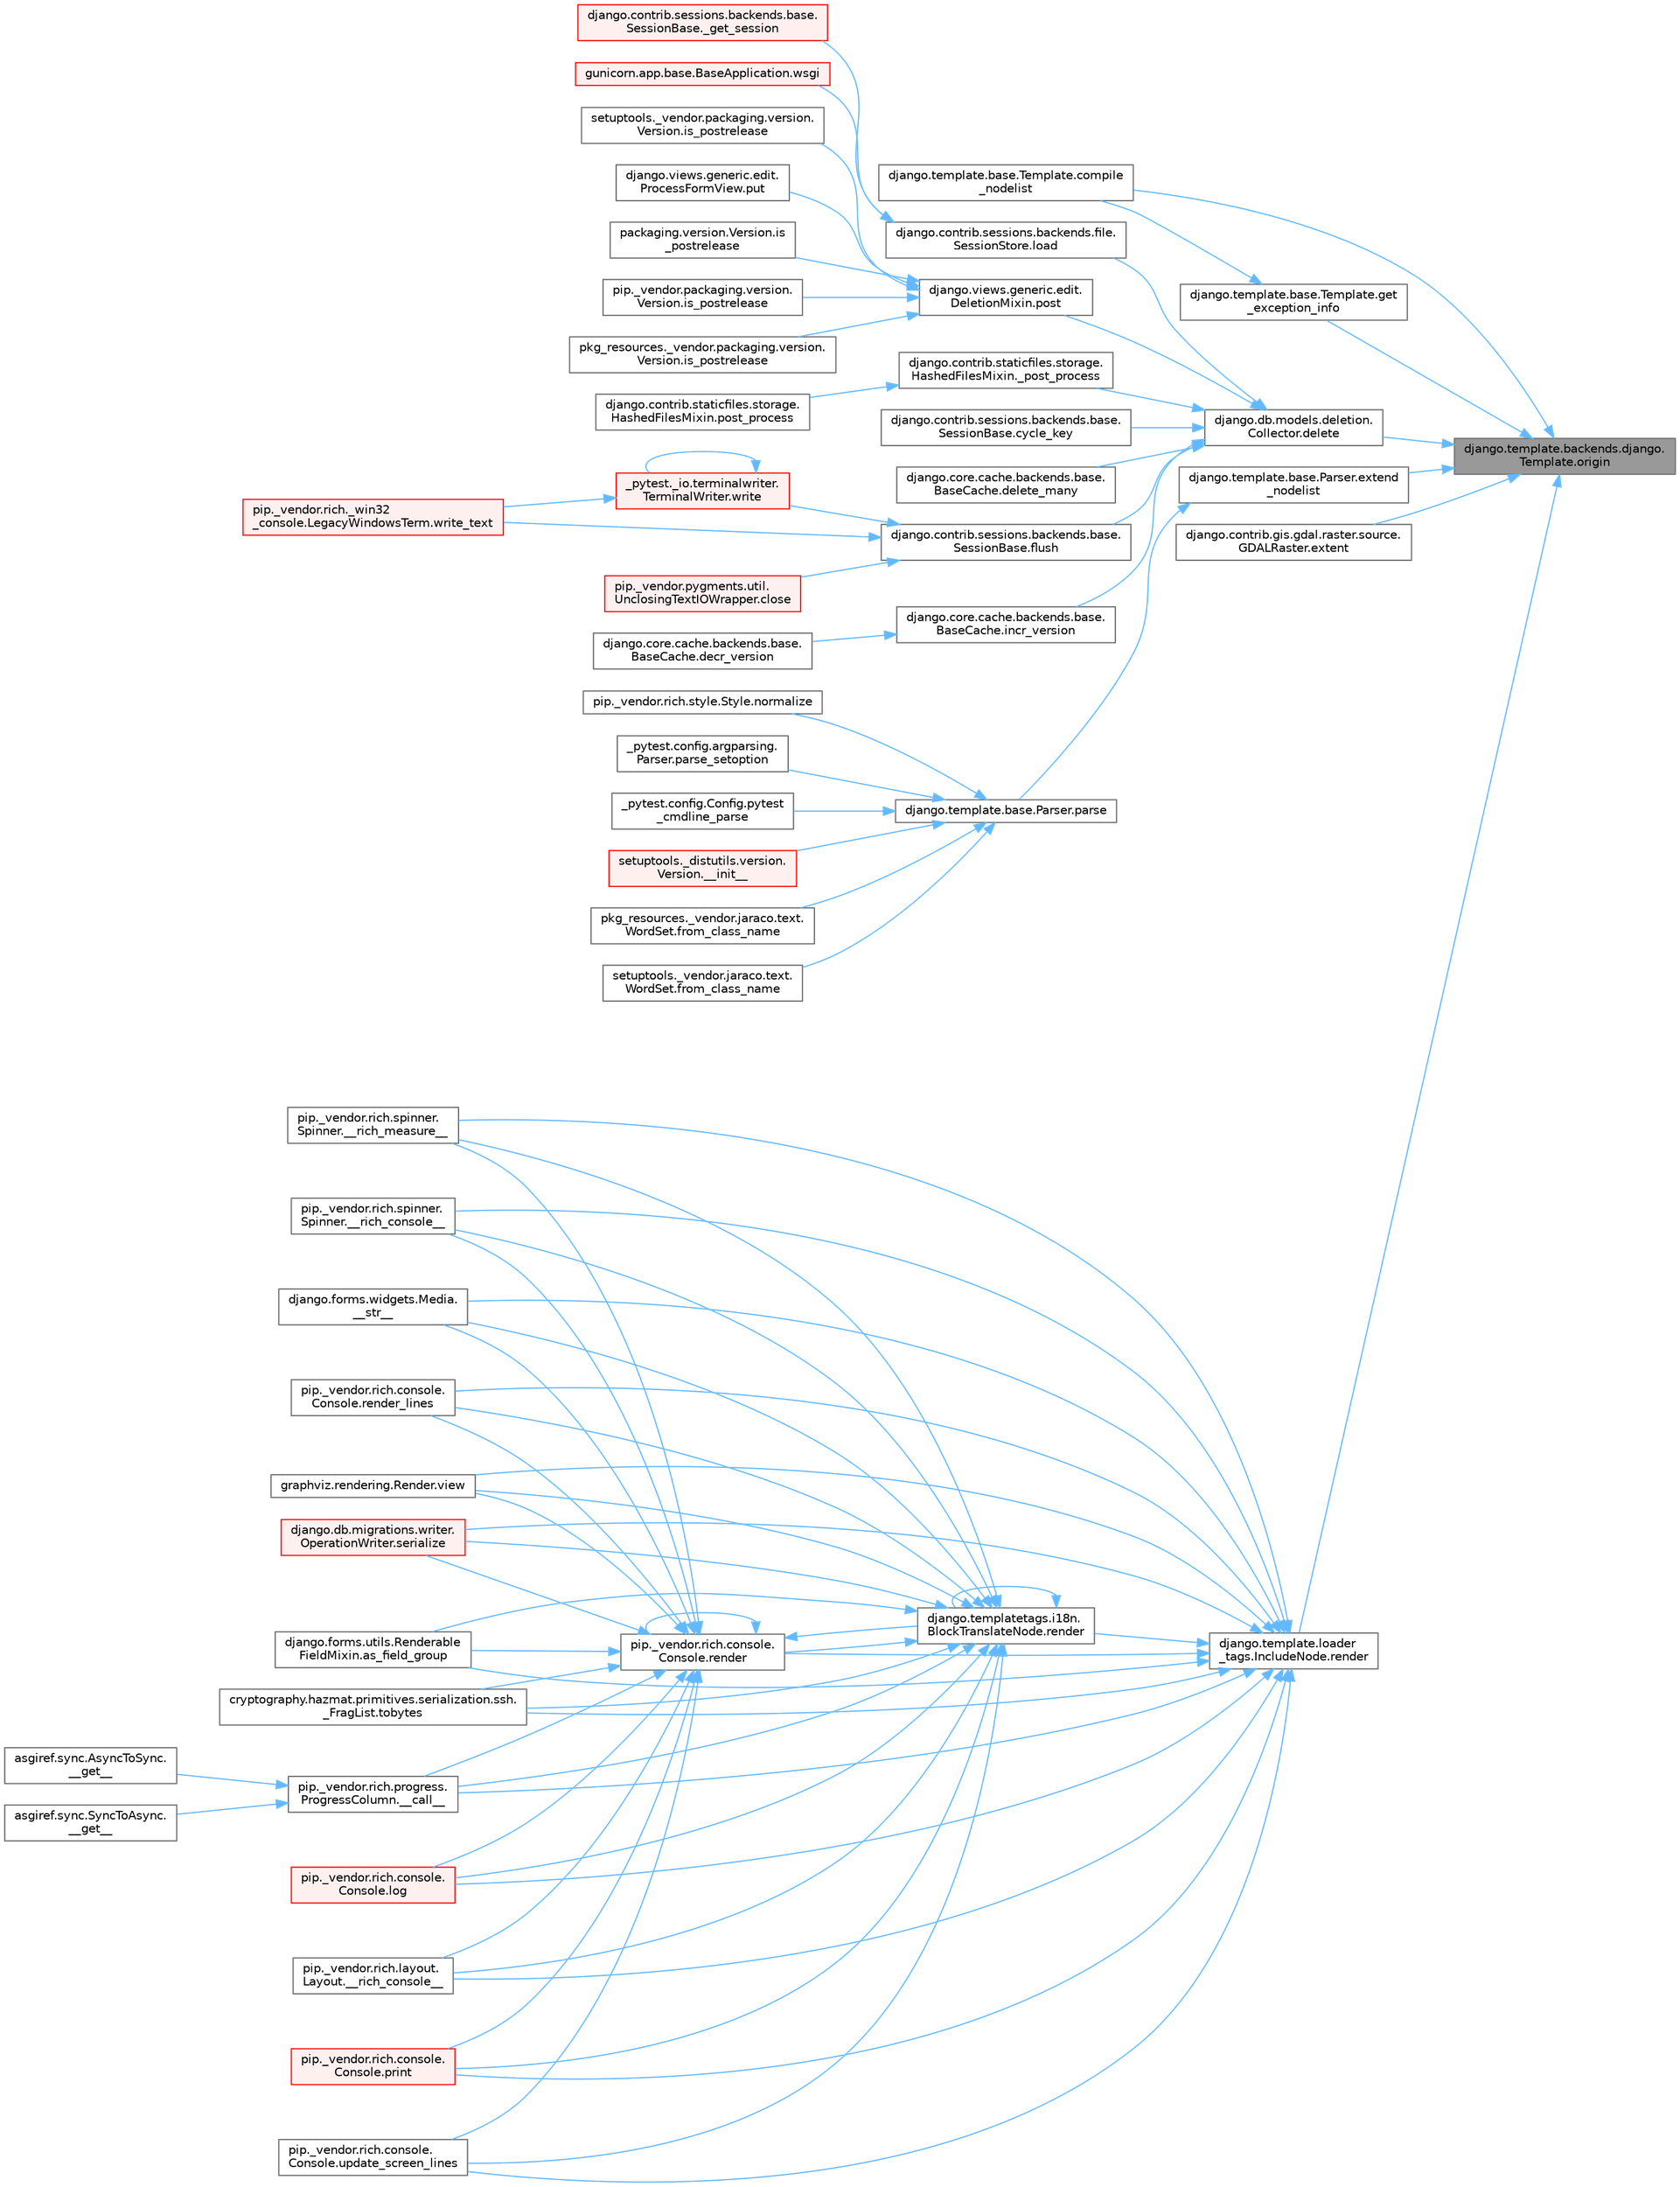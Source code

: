 digraph "django.template.backends.django.Template.origin"
{
 // LATEX_PDF_SIZE
  bgcolor="transparent";
  edge [fontname=Helvetica,fontsize=10,labelfontname=Helvetica,labelfontsize=10];
  node [fontname=Helvetica,fontsize=10,shape=box,height=0.2,width=0.4];
  rankdir="RL";
  Node1 [id="Node000001",label="django.template.backends.django.\lTemplate.origin",height=0.2,width=0.4,color="gray40", fillcolor="grey60", style="filled", fontcolor="black",tooltip=" "];
  Node1 -> Node2 [id="edge1_Node000001_Node000002",dir="back",color="steelblue1",style="solid",tooltip=" "];
  Node2 [id="Node000002",label="django.template.base.Template.compile\l_nodelist",height=0.2,width=0.4,color="grey40", fillcolor="white", style="filled",URL="$classdjango_1_1template_1_1base_1_1_template.html#a2b6b33cea5438ebc7a728e716d6973b8",tooltip=" "];
  Node1 -> Node3 [id="edge2_Node000001_Node000003",dir="back",color="steelblue1",style="solid",tooltip=" "];
  Node3 [id="Node000003",label="django.db.models.deletion.\lCollector.delete",height=0.2,width=0.4,color="grey40", fillcolor="white", style="filled",URL="$classdjango_1_1db_1_1models_1_1deletion_1_1_collector.html#aabaf91f3931f344113179c2f8f94686b",tooltip=" "];
  Node3 -> Node4 [id="edge3_Node000003_Node000004",dir="back",color="steelblue1",style="solid",tooltip=" "];
  Node4 [id="Node000004",label="django.contrib.staticfiles.storage.\lHashedFilesMixin._post_process",height=0.2,width=0.4,color="grey40", fillcolor="white", style="filled",URL="$classdjango_1_1contrib_1_1staticfiles_1_1storage_1_1_hashed_files_mixin.html#aa0c820223a4e686edd5d2c333d5a9336",tooltip=" "];
  Node4 -> Node5 [id="edge4_Node000004_Node000005",dir="back",color="steelblue1",style="solid",tooltip=" "];
  Node5 [id="Node000005",label="django.contrib.staticfiles.storage.\lHashedFilesMixin.post_process",height=0.2,width=0.4,color="grey40", fillcolor="white", style="filled",URL="$classdjango_1_1contrib_1_1staticfiles_1_1storage_1_1_hashed_files_mixin.html#a2814ba00e1311ca7b3dc381da1b31c8f",tooltip=" "];
  Node3 -> Node6 [id="edge5_Node000003_Node000006",dir="back",color="steelblue1",style="solid",tooltip=" "];
  Node6 [id="Node000006",label="django.contrib.sessions.backends.base.\lSessionBase.cycle_key",height=0.2,width=0.4,color="grey40", fillcolor="white", style="filled",URL="$classdjango_1_1contrib_1_1sessions_1_1backends_1_1base_1_1_session_base.html#a6955e9bebe4e5b7d463bccfcf9181016",tooltip=" "];
  Node3 -> Node7 [id="edge6_Node000003_Node000007",dir="back",color="steelblue1",style="solid",tooltip=" "];
  Node7 [id="Node000007",label="django.core.cache.backends.base.\lBaseCache.delete_many",height=0.2,width=0.4,color="grey40", fillcolor="white", style="filled",URL="$classdjango_1_1core_1_1cache_1_1backends_1_1base_1_1_base_cache.html#a560226c6c5f05daec8c96ade18aa752b",tooltip=" "];
  Node3 -> Node8 [id="edge7_Node000003_Node000008",dir="back",color="steelblue1",style="solid",tooltip=" "];
  Node8 [id="Node000008",label="django.contrib.sessions.backends.base.\lSessionBase.flush",height=0.2,width=0.4,color="grey40", fillcolor="white", style="filled",URL="$classdjango_1_1contrib_1_1sessions_1_1backends_1_1base_1_1_session_base.html#a915ab38003d5f0be1ce9f849583910bb",tooltip=" "];
  Node8 -> Node9 [id="edge8_Node000008_Node000009",dir="back",color="steelblue1",style="solid",tooltip=" "];
  Node9 [id="Node000009",label="pip._vendor.pygments.util.\lUnclosingTextIOWrapper.close",height=0.2,width=0.4,color="red", fillcolor="#FFF0F0", style="filled",URL="$classpip_1_1__vendor_1_1pygments_1_1util_1_1_unclosing_text_i_o_wrapper.html#a8b7334932e365946b03244a148e50846",tooltip=" "];
  Node8 -> Node169 [id="edge9_Node000008_Node000169",dir="back",color="steelblue1",style="solid",tooltip=" "];
  Node169 [id="Node000169",label="_pytest._io.terminalwriter.\lTerminalWriter.write",height=0.2,width=0.4,color="red", fillcolor="#FFF0F0", style="filled",URL="$class__pytest_1_1__io_1_1terminalwriter_1_1_terminal_writer.html#ab011b237aec5bafbe3761ee6eceaa5b1",tooltip=" "];
  Node169 -> Node169 [id="edge10_Node000169_Node000169",dir="back",color="steelblue1",style="solid",tooltip=" "];
  Node169 -> Node661 [id="edge11_Node000169_Node000661",dir="back",color="steelblue1",style="solid",tooltip=" "];
  Node661 [id="Node000661",label="pip._vendor.rich._win32\l_console.LegacyWindowsTerm.write_text",height=0.2,width=0.4,color="red", fillcolor="#FFF0F0", style="filled",URL="$classpip_1_1__vendor_1_1rich_1_1__win32__console_1_1_legacy_windows_term.html#a285165149598e15cac2caf4d03385612",tooltip=" "];
  Node8 -> Node661 [id="edge12_Node000008_Node000661",dir="back",color="steelblue1",style="solid",tooltip=" "];
  Node3 -> Node99 [id="edge13_Node000003_Node000099",dir="back",color="steelblue1",style="solid",tooltip=" "];
  Node99 [id="Node000099",label="django.core.cache.backends.base.\lBaseCache.incr_version",height=0.2,width=0.4,color="grey40", fillcolor="white", style="filled",URL="$classdjango_1_1core_1_1cache_1_1backends_1_1base_1_1_base_cache.html#a3ac7d74ffcfca67e2afee86ecf858b34",tooltip=" "];
  Node99 -> Node100 [id="edge14_Node000099_Node000100",dir="back",color="steelblue1",style="solid",tooltip=" "];
  Node100 [id="Node000100",label="django.core.cache.backends.base.\lBaseCache.decr_version",height=0.2,width=0.4,color="grey40", fillcolor="white", style="filled",URL="$classdjango_1_1core_1_1cache_1_1backends_1_1base_1_1_base_cache.html#a26e7d5f60e8c6180922a5ece9fca51ef",tooltip=" "];
  Node3 -> Node101 [id="edge15_Node000003_Node000101",dir="back",color="steelblue1",style="solid",tooltip=" "];
  Node101 [id="Node000101",label="django.contrib.sessions.backends.file.\lSessionStore.load",height=0.2,width=0.4,color="grey40", fillcolor="white", style="filled",URL="$classdjango_1_1contrib_1_1sessions_1_1backends_1_1file_1_1_session_store.html#a408fa63512306fbaa7bbb62742f0295f",tooltip=" "];
  Node101 -> Node102 [id="edge16_Node000101_Node000102",dir="back",color="steelblue1",style="solid",tooltip=" "];
  Node102 [id="Node000102",label="django.contrib.sessions.backends.base.\lSessionBase._get_session",height=0.2,width=0.4,color="red", fillcolor="#FFF0F0", style="filled",URL="$classdjango_1_1contrib_1_1sessions_1_1backends_1_1base_1_1_session_base.html#a3ca0af594cbb5d34f3d4f76c8f90bf4f",tooltip=" "];
  Node101 -> Node273 [id="edge17_Node000101_Node000273",dir="back",color="steelblue1",style="solid",tooltip=" "];
  Node273 [id="Node000273",label="gunicorn.app.base.BaseApplication.wsgi",height=0.2,width=0.4,color="red", fillcolor="#FFF0F0", style="filled",URL="$classgunicorn_1_1app_1_1base_1_1_base_application.html#a18ae24b2d0d44fb694b9f2b0cdffa670",tooltip=" "];
  Node3 -> Node538 [id="edge18_Node000003_Node000538",dir="back",color="steelblue1",style="solid",tooltip=" "];
  Node538 [id="Node000538",label="django.views.generic.edit.\lDeletionMixin.post",height=0.2,width=0.4,color="grey40", fillcolor="white", style="filled",URL="$classdjango_1_1views_1_1generic_1_1edit_1_1_deletion_mixin.html#a93358facc5cc6e84423e8471745b2a68",tooltip=" "];
  Node538 -> Node539 [id="edge19_Node000538_Node000539",dir="back",color="steelblue1",style="solid",tooltip=" "];
  Node539 [id="Node000539",label="packaging.version.Version.is\l_postrelease",height=0.2,width=0.4,color="grey40", fillcolor="white", style="filled",URL="$classpackaging_1_1version_1_1_version.html#adfb53ca0004e704963c79aafdd5ac254",tooltip=" "];
  Node538 -> Node540 [id="edge20_Node000538_Node000540",dir="back",color="steelblue1",style="solid",tooltip=" "];
  Node540 [id="Node000540",label="pip._vendor.packaging.version.\lVersion.is_postrelease",height=0.2,width=0.4,color="grey40", fillcolor="white", style="filled",URL="$classpip_1_1__vendor_1_1packaging_1_1version_1_1_version.html#a13ff52f4a2a330c24d84da8669cba0f3",tooltip=" "];
  Node538 -> Node541 [id="edge21_Node000538_Node000541",dir="back",color="steelblue1",style="solid",tooltip=" "];
  Node541 [id="Node000541",label="pkg_resources._vendor.packaging.version.\lVersion.is_postrelease",height=0.2,width=0.4,color="grey40", fillcolor="white", style="filled",URL="$classpkg__resources_1_1__vendor_1_1packaging_1_1version_1_1_version.html#a3e7f7c2c0c5a5401fd6b3dc67beb8d1d",tooltip=" "];
  Node538 -> Node542 [id="edge22_Node000538_Node000542",dir="back",color="steelblue1",style="solid",tooltip=" "];
  Node542 [id="Node000542",label="setuptools._vendor.packaging.version.\lVersion.is_postrelease",height=0.2,width=0.4,color="grey40", fillcolor="white", style="filled",URL="$classsetuptools_1_1__vendor_1_1packaging_1_1version_1_1_version.html#a5647516e2057e8ec08c323424ddaab70",tooltip=" "];
  Node538 -> Node543 [id="edge23_Node000538_Node000543",dir="back",color="steelblue1",style="solid",tooltip=" "];
  Node543 [id="Node000543",label="django.views.generic.edit.\lProcessFormView.put",height=0.2,width=0.4,color="grey40", fillcolor="white", style="filled",URL="$classdjango_1_1views_1_1generic_1_1edit_1_1_process_form_view.html#aca9b521620af475d8ce7abc52d04694d",tooltip=" "];
  Node1 -> Node1620 [id="edge24_Node000001_Node001620",dir="back",color="steelblue1",style="solid",tooltip=" "];
  Node1620 [id="Node001620",label="django.template.base.Parser.extend\l_nodelist",height=0.2,width=0.4,color="grey40", fillcolor="white", style="filled",URL="$classdjango_1_1template_1_1base_1_1_parser.html#a18cc3b61dee227ebe679d5a97e219f55",tooltip=" "];
  Node1620 -> Node1621 [id="edge25_Node001620_Node001621",dir="back",color="steelblue1",style="solid",tooltip=" "];
  Node1621 [id="Node001621",label="django.template.base.Parser.parse",height=0.2,width=0.4,color="grey40", fillcolor="white", style="filled",URL="$classdjango_1_1template_1_1base_1_1_parser.html#adf49a6d849c5bc731f4dcd79bbd13e52",tooltip=" "];
  Node1621 -> Node1622 [id="edge26_Node001621_Node001622",dir="back",color="steelblue1",style="solid",tooltip=" "];
  Node1622 [id="Node001622",label="setuptools._distutils.version.\lVersion.__init__",height=0.2,width=0.4,color="red", fillcolor="#FFF0F0", style="filled",URL="$classsetuptools_1_1__distutils_1_1version_1_1_version.html#a6eb3c2f0d326644884717848b784e398",tooltip=" "];
  Node1621 -> Node1623 [id="edge27_Node001621_Node001623",dir="back",color="steelblue1",style="solid",tooltip=" "];
  Node1623 [id="Node001623",label="pkg_resources._vendor.jaraco.text.\lWordSet.from_class_name",height=0.2,width=0.4,color="grey40", fillcolor="white", style="filled",URL="$classpkg__resources_1_1__vendor_1_1jaraco_1_1text_1_1_word_set.html#a34e366f395f8e0b61e6b66a93bc8e848",tooltip=" "];
  Node1621 -> Node1624 [id="edge28_Node001621_Node001624",dir="back",color="steelblue1",style="solid",tooltip=" "];
  Node1624 [id="Node001624",label="setuptools._vendor.jaraco.text.\lWordSet.from_class_name",height=0.2,width=0.4,color="grey40", fillcolor="white", style="filled",URL="$classsetuptools_1_1__vendor_1_1jaraco_1_1text_1_1_word_set.html#acc6d49fea7948867996de1a704579124",tooltip=" "];
  Node1621 -> Node1625 [id="edge29_Node001621_Node001625",dir="back",color="steelblue1",style="solid",tooltip=" "];
  Node1625 [id="Node001625",label="pip._vendor.rich.style.Style.normalize",height=0.2,width=0.4,color="grey40", fillcolor="white", style="filled",URL="$classpip_1_1__vendor_1_1rich_1_1style_1_1_style.html#a702aa841b25a26307558cb52dcb12f0d",tooltip=" "];
  Node1621 -> Node1626 [id="edge30_Node001621_Node001626",dir="back",color="steelblue1",style="solid",tooltip=" "];
  Node1626 [id="Node001626",label="_pytest.config.argparsing.\lParser.parse_setoption",height=0.2,width=0.4,color="grey40", fillcolor="white", style="filled",URL="$class__pytest_1_1config_1_1argparsing_1_1_parser.html#a406b16cc4dad29c64f46812c624e203c",tooltip=" "];
  Node1621 -> Node1627 [id="edge31_Node001621_Node001627",dir="back",color="steelblue1",style="solid",tooltip=" "];
  Node1627 [id="Node001627",label="_pytest.config.Config.pytest\l_cmdline_parse",height=0.2,width=0.4,color="grey40", fillcolor="white", style="filled",URL="$class__pytest_1_1config_1_1_config.html#a87d1af36d8238d7df5315b782f91fc1d",tooltip=" "];
  Node1 -> Node1383 [id="edge32_Node000001_Node001383",dir="back",color="steelblue1",style="solid",tooltip=" "];
  Node1383 [id="Node001383",label="django.contrib.gis.gdal.raster.source.\lGDALRaster.extent",height=0.2,width=0.4,color="grey40", fillcolor="white", style="filled",URL="$classdjango_1_1contrib_1_1gis_1_1gdal_1_1raster_1_1source_1_1_g_d_a_l_raster.html#a6c6ebff33a0400d9a9cee3234c9225d9",tooltip=" "];
  Node1 -> Node3180 [id="edge33_Node000001_Node003180",dir="back",color="steelblue1",style="solid",tooltip=" "];
  Node3180 [id="Node003180",label="django.template.base.Template.get\l_exception_info",height=0.2,width=0.4,color="grey40", fillcolor="white", style="filled",URL="$classdjango_1_1template_1_1base_1_1_template.html#a465fbe8a301a32e971239d65932d0ad7",tooltip=" "];
  Node3180 -> Node2 [id="edge34_Node003180_Node000002",dir="back",color="steelblue1",style="solid",tooltip=" "];
  Node1 -> Node3181 [id="edge35_Node000001_Node003181",dir="back",color="steelblue1",style="solid",tooltip=" "];
  Node3181 [id="Node003181",label="django.template.loader\l_tags.IncludeNode.render",height=0.2,width=0.4,color="grey40", fillcolor="white", style="filled",URL="$classdjango_1_1template_1_1loader__tags_1_1_include_node.html#a96f408a35ab5cfb699738265676f1f94",tooltip=" "];
  Node3181 -> Node405 [id="edge36_Node003181_Node000405",dir="back",color="steelblue1",style="solid",tooltip=" "];
  Node405 [id="Node000405",label="pip._vendor.rich.progress.\lProgressColumn.__call__",height=0.2,width=0.4,color="grey40", fillcolor="white", style="filled",URL="$classpip_1_1__vendor_1_1rich_1_1progress_1_1_progress_column.html#ae0c399be74222f949edb0fa5324cf6ea",tooltip=" "];
  Node405 -> Node118 [id="edge37_Node000405_Node000118",dir="back",color="steelblue1",style="solid",tooltip=" "];
  Node118 [id="Node000118",label="asgiref.sync.AsyncToSync.\l__get__",height=0.2,width=0.4,color="grey40", fillcolor="white", style="filled",URL="$classasgiref_1_1sync_1_1_async_to_sync.html#a23e9ef7a73da98dad9e3f4e65846969b",tooltip=" "];
  Node405 -> Node119 [id="edge38_Node000405_Node000119",dir="back",color="steelblue1",style="solid",tooltip=" "];
  Node119 [id="Node000119",label="asgiref.sync.SyncToAsync.\l__get__",height=0.2,width=0.4,color="grey40", fillcolor="white", style="filled",URL="$classasgiref_1_1sync_1_1_sync_to_async.html#aebdfbe3f01079a529fd2f39810597381",tooltip=" "];
  Node3181 -> Node406 [id="edge39_Node003181_Node000406",dir="back",color="steelblue1",style="solid",tooltip=" "];
  Node406 [id="Node000406",label="pip._vendor.rich.layout.\lLayout.__rich_console__",height=0.2,width=0.4,color="grey40", fillcolor="white", style="filled",URL="$classpip_1_1__vendor_1_1rich_1_1layout_1_1_layout.html#ac39cb3d17d2b0324ee1b0dada41a3ebd",tooltip=" "];
  Node3181 -> Node407 [id="edge40_Node003181_Node000407",dir="back",color="steelblue1",style="solid",tooltip=" "];
  Node407 [id="Node000407",label="pip._vendor.rich.spinner.\lSpinner.__rich_console__",height=0.2,width=0.4,color="grey40", fillcolor="white", style="filled",URL="$classpip_1_1__vendor_1_1rich_1_1spinner_1_1_spinner.html#a6883d8dced19ac48d4dfc74f776357fd",tooltip=" "];
  Node3181 -> Node408 [id="edge41_Node003181_Node000408",dir="back",color="steelblue1",style="solid",tooltip=" "];
  Node408 [id="Node000408",label="pip._vendor.rich.spinner.\lSpinner.__rich_measure__",height=0.2,width=0.4,color="grey40", fillcolor="white", style="filled",URL="$classpip_1_1__vendor_1_1rich_1_1spinner_1_1_spinner.html#a89745682c823c44a31bae8e8d07869f5",tooltip=" "];
  Node3181 -> Node409 [id="edge42_Node003181_Node000409",dir="back",color="steelblue1",style="solid",tooltip=" "];
  Node409 [id="Node000409",label="django.forms.widgets.Media.\l__str__",height=0.2,width=0.4,color="grey40", fillcolor="white", style="filled",URL="$classdjango_1_1forms_1_1widgets_1_1_media.html#ae1651710548a7d9f14f036d035012d21",tooltip=" "];
  Node3181 -> Node410 [id="edge43_Node003181_Node000410",dir="back",color="steelblue1",style="solid",tooltip=" "];
  Node410 [id="Node000410",label="django.forms.utils.Renderable\lFieldMixin.as_field_group",height=0.2,width=0.4,color="grey40", fillcolor="white", style="filled",URL="$classdjango_1_1forms_1_1utils_1_1_renderable_field_mixin.html#a1e9a1b4f790ea694431554267fd5d74c",tooltip=" "];
  Node3181 -> Node411 [id="edge44_Node003181_Node000411",dir="back",color="steelblue1",style="solid",tooltip=" "];
  Node411 [id="Node000411",label="pip._vendor.rich.console.\lConsole.log",height=0.2,width=0.4,color="red", fillcolor="#FFF0F0", style="filled",URL="$classpip_1_1__vendor_1_1rich_1_1console_1_1_console.html#af9c77e39f9413fc2b134c60cfa23b0f1",tooltip=" "];
  Node3181 -> Node563 [id="edge45_Node003181_Node000563",dir="back",color="steelblue1",style="solid",tooltip=" "];
  Node563 [id="Node000563",label="pip._vendor.rich.console.\lConsole.print",height=0.2,width=0.4,color="red", fillcolor="#FFF0F0", style="filled",URL="$classpip_1_1__vendor_1_1rich_1_1console_1_1_console.html#af954370cdbb49236b597f2c11064549d",tooltip=" "];
  Node3181 -> Node836 [id="edge46_Node003181_Node000836",dir="back",color="steelblue1",style="solid",tooltip=" "];
  Node836 [id="Node000836",label="django.templatetags.i18n.\lBlockTranslateNode.render",height=0.2,width=0.4,color="grey40", fillcolor="white", style="filled",URL="$classdjango_1_1templatetags_1_1i18n_1_1_block_translate_node.html#aaf05bebfd02c1c4b676387ada0357832",tooltip=" "];
  Node836 -> Node405 [id="edge47_Node000836_Node000405",dir="back",color="steelblue1",style="solid",tooltip=" "];
  Node836 -> Node406 [id="edge48_Node000836_Node000406",dir="back",color="steelblue1",style="solid",tooltip=" "];
  Node836 -> Node407 [id="edge49_Node000836_Node000407",dir="back",color="steelblue1",style="solid",tooltip=" "];
  Node836 -> Node408 [id="edge50_Node000836_Node000408",dir="back",color="steelblue1",style="solid",tooltip=" "];
  Node836 -> Node409 [id="edge51_Node000836_Node000409",dir="back",color="steelblue1",style="solid",tooltip=" "];
  Node836 -> Node410 [id="edge52_Node000836_Node000410",dir="back",color="steelblue1",style="solid",tooltip=" "];
  Node836 -> Node411 [id="edge53_Node000836_Node000411",dir="back",color="steelblue1",style="solid",tooltip=" "];
  Node836 -> Node563 [id="edge54_Node000836_Node000563",dir="back",color="steelblue1",style="solid",tooltip=" "];
  Node836 -> Node836 [id="edge55_Node000836_Node000836",dir="back",color="steelblue1",style="solid",tooltip=" "];
  Node836 -> Node837 [id="edge56_Node000836_Node000837",dir="back",color="steelblue1",style="solid",tooltip=" "];
  Node837 [id="Node000837",label="pip._vendor.rich.console.\lConsole.render",height=0.2,width=0.4,color="grey40", fillcolor="white", style="filled",URL="$classpip_1_1__vendor_1_1rich_1_1console_1_1_console.html#a9551b8254c573105adde80622393a938",tooltip=" "];
  Node837 -> Node405 [id="edge57_Node000837_Node000405",dir="back",color="steelblue1",style="solid",tooltip=" "];
  Node837 -> Node406 [id="edge58_Node000837_Node000406",dir="back",color="steelblue1",style="solid",tooltip=" "];
  Node837 -> Node407 [id="edge59_Node000837_Node000407",dir="back",color="steelblue1",style="solid",tooltip=" "];
  Node837 -> Node408 [id="edge60_Node000837_Node000408",dir="back",color="steelblue1",style="solid",tooltip=" "];
  Node837 -> Node409 [id="edge61_Node000837_Node000409",dir="back",color="steelblue1",style="solid",tooltip=" "];
  Node837 -> Node410 [id="edge62_Node000837_Node000410",dir="back",color="steelblue1",style="solid",tooltip=" "];
  Node837 -> Node411 [id="edge63_Node000837_Node000411",dir="back",color="steelblue1",style="solid",tooltip=" "];
  Node837 -> Node563 [id="edge64_Node000837_Node000563",dir="back",color="steelblue1",style="solid",tooltip=" "];
  Node837 -> Node836 [id="edge65_Node000837_Node000836",dir="back",color="steelblue1",style="solid",tooltip=" "];
  Node837 -> Node837 [id="edge66_Node000837_Node000837",dir="back",color="steelblue1",style="solid",tooltip=" "];
  Node837 -> Node838 [id="edge67_Node000837_Node000838",dir="back",color="steelblue1",style="solid",tooltip=" "];
  Node838 [id="Node000838",label="pip._vendor.rich.console.\lConsole.render_lines",height=0.2,width=0.4,color="grey40", fillcolor="white", style="filled",URL="$classpip_1_1__vendor_1_1rich_1_1console_1_1_console.html#a5818808a49db20c5bee6986425f96f14",tooltip=" "];
  Node837 -> Node839 [id="edge68_Node000837_Node000839",dir="back",color="steelblue1",style="solid",tooltip=" "];
  Node839 [id="Node000839",label="django.db.migrations.writer.\lOperationWriter.serialize",height=0.2,width=0.4,color="red", fillcolor="#FFF0F0", style="filled",URL="$classdjango_1_1db_1_1migrations_1_1writer_1_1_operation_writer.html#a866e8d13e1c54a35d74e9a6b0383b2f8",tooltip=" "];
  Node837 -> Node1195 [id="edge69_Node000837_Node001195",dir="back",color="steelblue1",style="solid",tooltip=" "];
  Node1195 [id="Node001195",label="cryptography.hazmat.primitives.serialization.ssh.\l_FragList.tobytes",height=0.2,width=0.4,color="grey40", fillcolor="white", style="filled",URL="$classcryptography_1_1hazmat_1_1primitives_1_1serialization_1_1ssh_1_1___frag_list.html#a195dd4e7c741624829a13af53fa3de38",tooltip=" "];
  Node837 -> Node1196 [id="edge70_Node000837_Node001196",dir="back",color="steelblue1",style="solid",tooltip=" "];
  Node1196 [id="Node001196",label="pip._vendor.rich.console.\lConsole.update_screen_lines",height=0.2,width=0.4,color="grey40", fillcolor="white", style="filled",URL="$classpip_1_1__vendor_1_1rich_1_1console_1_1_console.html#a21cfe5af86ec7533f23d45fe2969817e",tooltip=" "];
  Node837 -> Node1197 [id="edge71_Node000837_Node001197",dir="back",color="steelblue1",style="solid",tooltip=" "];
  Node1197 [id="Node001197",label="graphviz.rendering.Render.view",height=0.2,width=0.4,color="grey40", fillcolor="white", style="filled",URL="$classgraphviz_1_1rendering_1_1_render.html#a53169c422996b9a7e92b5580c13914e2",tooltip=" "];
  Node836 -> Node838 [id="edge72_Node000836_Node000838",dir="back",color="steelblue1",style="solid",tooltip=" "];
  Node836 -> Node839 [id="edge73_Node000836_Node000839",dir="back",color="steelblue1",style="solid",tooltip=" "];
  Node836 -> Node1195 [id="edge74_Node000836_Node001195",dir="back",color="steelblue1",style="solid",tooltip=" "];
  Node836 -> Node1196 [id="edge75_Node000836_Node001196",dir="back",color="steelblue1",style="solid",tooltip=" "];
  Node836 -> Node1197 [id="edge76_Node000836_Node001197",dir="back",color="steelblue1",style="solid",tooltip=" "];
  Node3181 -> Node837 [id="edge77_Node003181_Node000837",dir="back",color="steelblue1",style="solid",tooltip=" "];
  Node3181 -> Node838 [id="edge78_Node003181_Node000838",dir="back",color="steelblue1",style="solid",tooltip=" "];
  Node3181 -> Node839 [id="edge79_Node003181_Node000839",dir="back",color="steelblue1",style="solid",tooltip=" "];
  Node3181 -> Node1195 [id="edge80_Node003181_Node001195",dir="back",color="steelblue1",style="solid",tooltip=" "];
  Node3181 -> Node1196 [id="edge81_Node003181_Node001196",dir="back",color="steelblue1",style="solid",tooltip=" "];
  Node3181 -> Node1197 [id="edge82_Node003181_Node001197",dir="back",color="steelblue1",style="solid",tooltip=" "];
}
